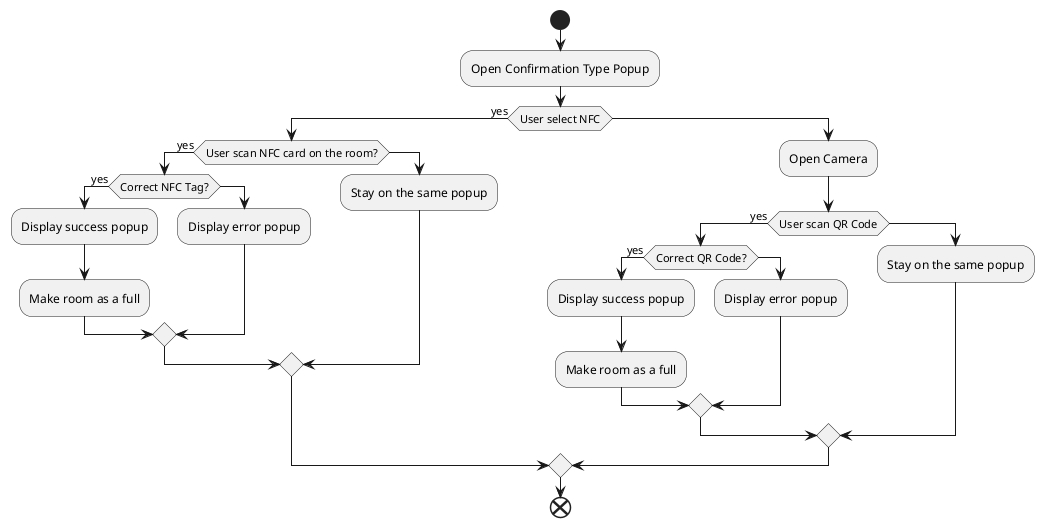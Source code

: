 @startuml
start

:Open Confirmation Type Popup;
if(User select NFC) then(yes)
 if(User scan NFC card on the room?) then(yes)
   if(Correct NFC Tag?) then(yes)
    :Display success popup;
    :Make room as a full;
   else
    :Display error popup;
   endif
 else
   :Stay on the same popup;
 endif
else
 :Open Camera;
 if(User scan QR Code) then (yes)
  if(Correct QR Code?) then(yes)
    :Display success popup;
    :Make room as a full;
   else
    :Display error popup;
   endif
 else
   :Stay on the same popup;
 endif
endif
end
@enduml